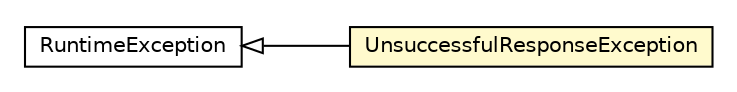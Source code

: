 #!/usr/local/bin/dot
#
# Class diagram 
# Generated by UMLGraph version R5_6-24-gf6e263 (http://www.umlgraph.org/)
#

digraph G {
	edge [fontname="Helvetica",fontsize=10,labelfontname="Helvetica",labelfontsize=10];
	node [fontname="Helvetica",fontsize=10,shape=plaintext];
	nodesep=0.25;
	ranksep=0.5;
	rankdir=LR;
	// org.turbogwt.net.http.client.UnsuccessfulResponseException
	c5217 [label=<<table title="org.turbogwt.net.http.client.UnsuccessfulResponseException" border="0" cellborder="1" cellspacing="0" cellpadding="2" port="p" bgcolor="lemonChiffon" href="./UnsuccessfulResponseException.html">
		<tr><td><table border="0" cellspacing="0" cellpadding="1">
<tr><td align="center" balign="center"> UnsuccessfulResponseException </td></tr>
		</table></td></tr>
		</table>>, URL="./UnsuccessfulResponseException.html", fontname="Helvetica", fontcolor="black", fontsize=10.0];
	//org.turbogwt.net.http.client.UnsuccessfulResponseException extends java.lang.RuntimeException
	c5280:p -> c5217:p [dir=back,arrowtail=empty];
	// java.lang.RuntimeException
	c5280 [label=<<table title="java.lang.RuntimeException" border="0" cellborder="1" cellspacing="0" cellpadding="2" port="p" href="http://download.oracle.com/javase/7/docs/api/java/lang/RuntimeException.html">
		<tr><td><table border="0" cellspacing="0" cellpadding="1">
<tr><td align="center" balign="center"> RuntimeException </td></tr>
		</table></td></tr>
		</table>>, URL="http://download.oracle.com/javase/7/docs/api/java/lang/RuntimeException.html", fontname="Helvetica", fontcolor="black", fontsize=10.0];
}


